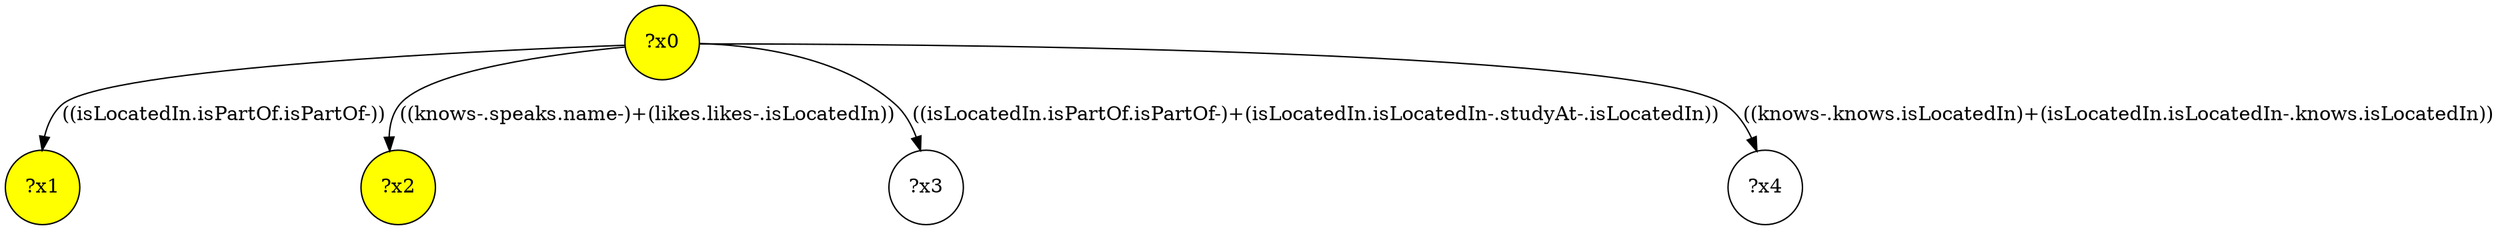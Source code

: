 digraph g {
	x1 [fillcolor="yellow", style="filled," shape=circle, label="?x1"];
	x0 [fillcolor="yellow", style="filled," shape=circle, label="?x0"];
	x2 [fillcolor="yellow", style="filled," shape=circle, label="?x2"];
	x0 -> x1 [label="((isLocatedIn.isPartOf.isPartOf-))"];
	x0 -> x2 [label="((knows-.speaks.name-)+(likes.likes-.isLocatedIn))"];
	x3 [shape=circle, label="?x3"];
	x0 -> x3 [label="((isLocatedIn.isPartOf.isPartOf-)+(isLocatedIn.isLocatedIn-.studyAt-.isLocatedIn))"];
	x4 [shape=circle, label="?x4"];
	x0 -> x4 [label="((knows-.knows.isLocatedIn)+(isLocatedIn.isLocatedIn-.knows.isLocatedIn))"];
}
